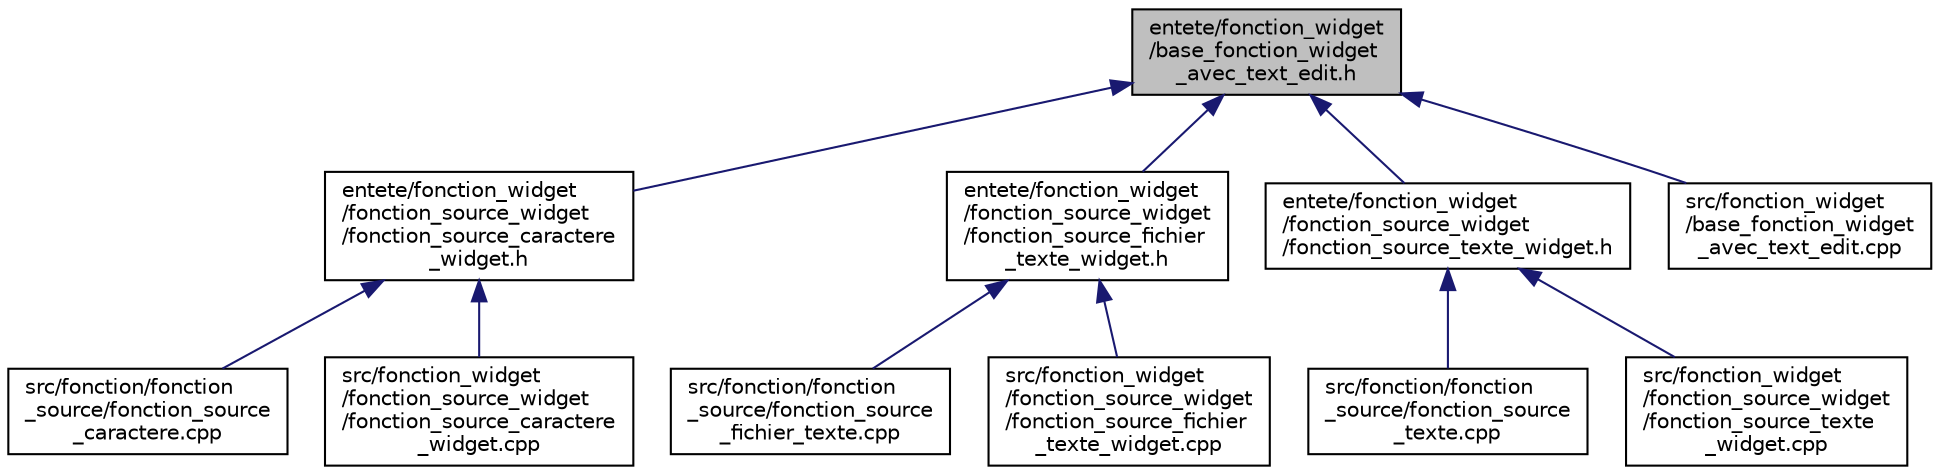 digraph "entete/fonction_widget/base_fonction_widget_avec_text_edit.h"
{
  edge [fontname="Helvetica",fontsize="10",labelfontname="Helvetica",labelfontsize="10"];
  node [fontname="Helvetica",fontsize="10",shape=record];
  Node13 [label="entete/fonction_widget\l/base_fonction_widget\l_avec_text_edit.h",height=0.2,width=0.4,color="black", fillcolor="grey75", style="filled", fontcolor="black"];
  Node13 -> Node14 [dir="back",color="midnightblue",fontsize="10",style="solid",fontname="Helvetica"];
  Node14 [label="entete/fonction_widget\l/fonction_source_widget\l/fonction_source_caractere\l_widget.h",height=0.2,width=0.4,color="black", fillcolor="white", style="filled",URL="$fonction__source__caractere__widget_8h.html",tooltip="Fichier de déclaration de la classe fonction_source_caractere_widget. "];
  Node14 -> Node15 [dir="back",color="midnightblue",fontsize="10",style="solid",fontname="Helvetica"];
  Node15 [label="src/fonction/fonction\l_source/fonction_source\l_caractere.cpp",height=0.2,width=0.4,color="black", fillcolor="white", style="filled",URL="$fonction__source__caractere_8cpp.html",tooltip="Fichier d&#39;implémentation de la classe fonction_source_caractere. "];
  Node14 -> Node16 [dir="back",color="midnightblue",fontsize="10",style="solid",fontname="Helvetica"];
  Node16 [label="src/fonction_widget\l/fonction_source_widget\l/fonction_source_caractere\l_widget.cpp",height=0.2,width=0.4,color="black", fillcolor="white", style="filled",URL="$fonction__source__caractere__widget_8cpp.html",tooltip="Fichier d&#39;implémentation de la classe fonction_source_caractere_widget. "];
  Node13 -> Node17 [dir="back",color="midnightblue",fontsize="10",style="solid",fontname="Helvetica"];
  Node17 [label="entete/fonction_widget\l/fonction_source_widget\l/fonction_source_fichier\l_texte_widget.h",height=0.2,width=0.4,color="black", fillcolor="white", style="filled",URL="$fonction__source__fichier__texte__widget_8h.html",tooltip="Fichier de déclaration de la classe fonction_source_fichier_texte_widget. "];
  Node17 -> Node18 [dir="back",color="midnightblue",fontsize="10",style="solid",fontname="Helvetica"];
  Node18 [label="src/fonction/fonction\l_source/fonction_source\l_fichier_texte.cpp",height=0.2,width=0.4,color="black", fillcolor="white", style="filled",URL="$fonction__source__fichier__texte_8cpp.html",tooltip="Fichier d&#39;implémentation de la classe fonction_source_fichier_texte. "];
  Node17 -> Node19 [dir="back",color="midnightblue",fontsize="10",style="solid",fontname="Helvetica"];
  Node19 [label="src/fonction_widget\l/fonction_source_widget\l/fonction_source_fichier\l_texte_widget.cpp",height=0.2,width=0.4,color="black", fillcolor="white", style="filled",URL="$fonction__source__fichier__texte__widget_8cpp.html",tooltip="Fichier d&#39;implémentation de la classe fonction_source_fichier_texte_widget. "];
  Node13 -> Node20 [dir="back",color="midnightblue",fontsize="10",style="solid",fontname="Helvetica"];
  Node20 [label="entete/fonction_widget\l/fonction_source_widget\l/fonction_source_texte_widget.h",height=0.2,width=0.4,color="black", fillcolor="white", style="filled",URL="$fonction__source__texte__widget_8h.html",tooltip="Fichier de déclaration de la classe fonction_source_texte_widget. "];
  Node20 -> Node21 [dir="back",color="midnightblue",fontsize="10",style="solid",fontname="Helvetica"];
  Node21 [label="src/fonction/fonction\l_source/fonction_source\l_texte.cpp",height=0.2,width=0.4,color="black", fillcolor="white", style="filled",URL="$fonction__source__texte_8cpp.html",tooltip="Fichier d&#39;implémentation de la classe fonction_source_texte. "];
  Node20 -> Node22 [dir="back",color="midnightblue",fontsize="10",style="solid",fontname="Helvetica"];
  Node22 [label="src/fonction_widget\l/fonction_source_widget\l/fonction_source_texte\l_widget.cpp",height=0.2,width=0.4,color="black", fillcolor="white", style="filled",URL="$fonction__source__texte__widget_8cpp.html",tooltip="Fichier d&#39;implémentation de la classe fonction_source_texte_widget. "];
  Node13 -> Node23 [dir="back",color="midnightblue",fontsize="10",style="solid",fontname="Helvetica"];
  Node23 [label="src/fonction_widget\l/base_fonction_widget\l_avec_text_edit.cpp",height=0.2,width=0.4,color="black", fillcolor="white", style="filled",URL="$base__fonction__widget__avec__text__edit_8cpp.html",tooltip="Fichier d&#39;implémentation de la classe base_fonction_widget_avec_text_edit. "];
}
